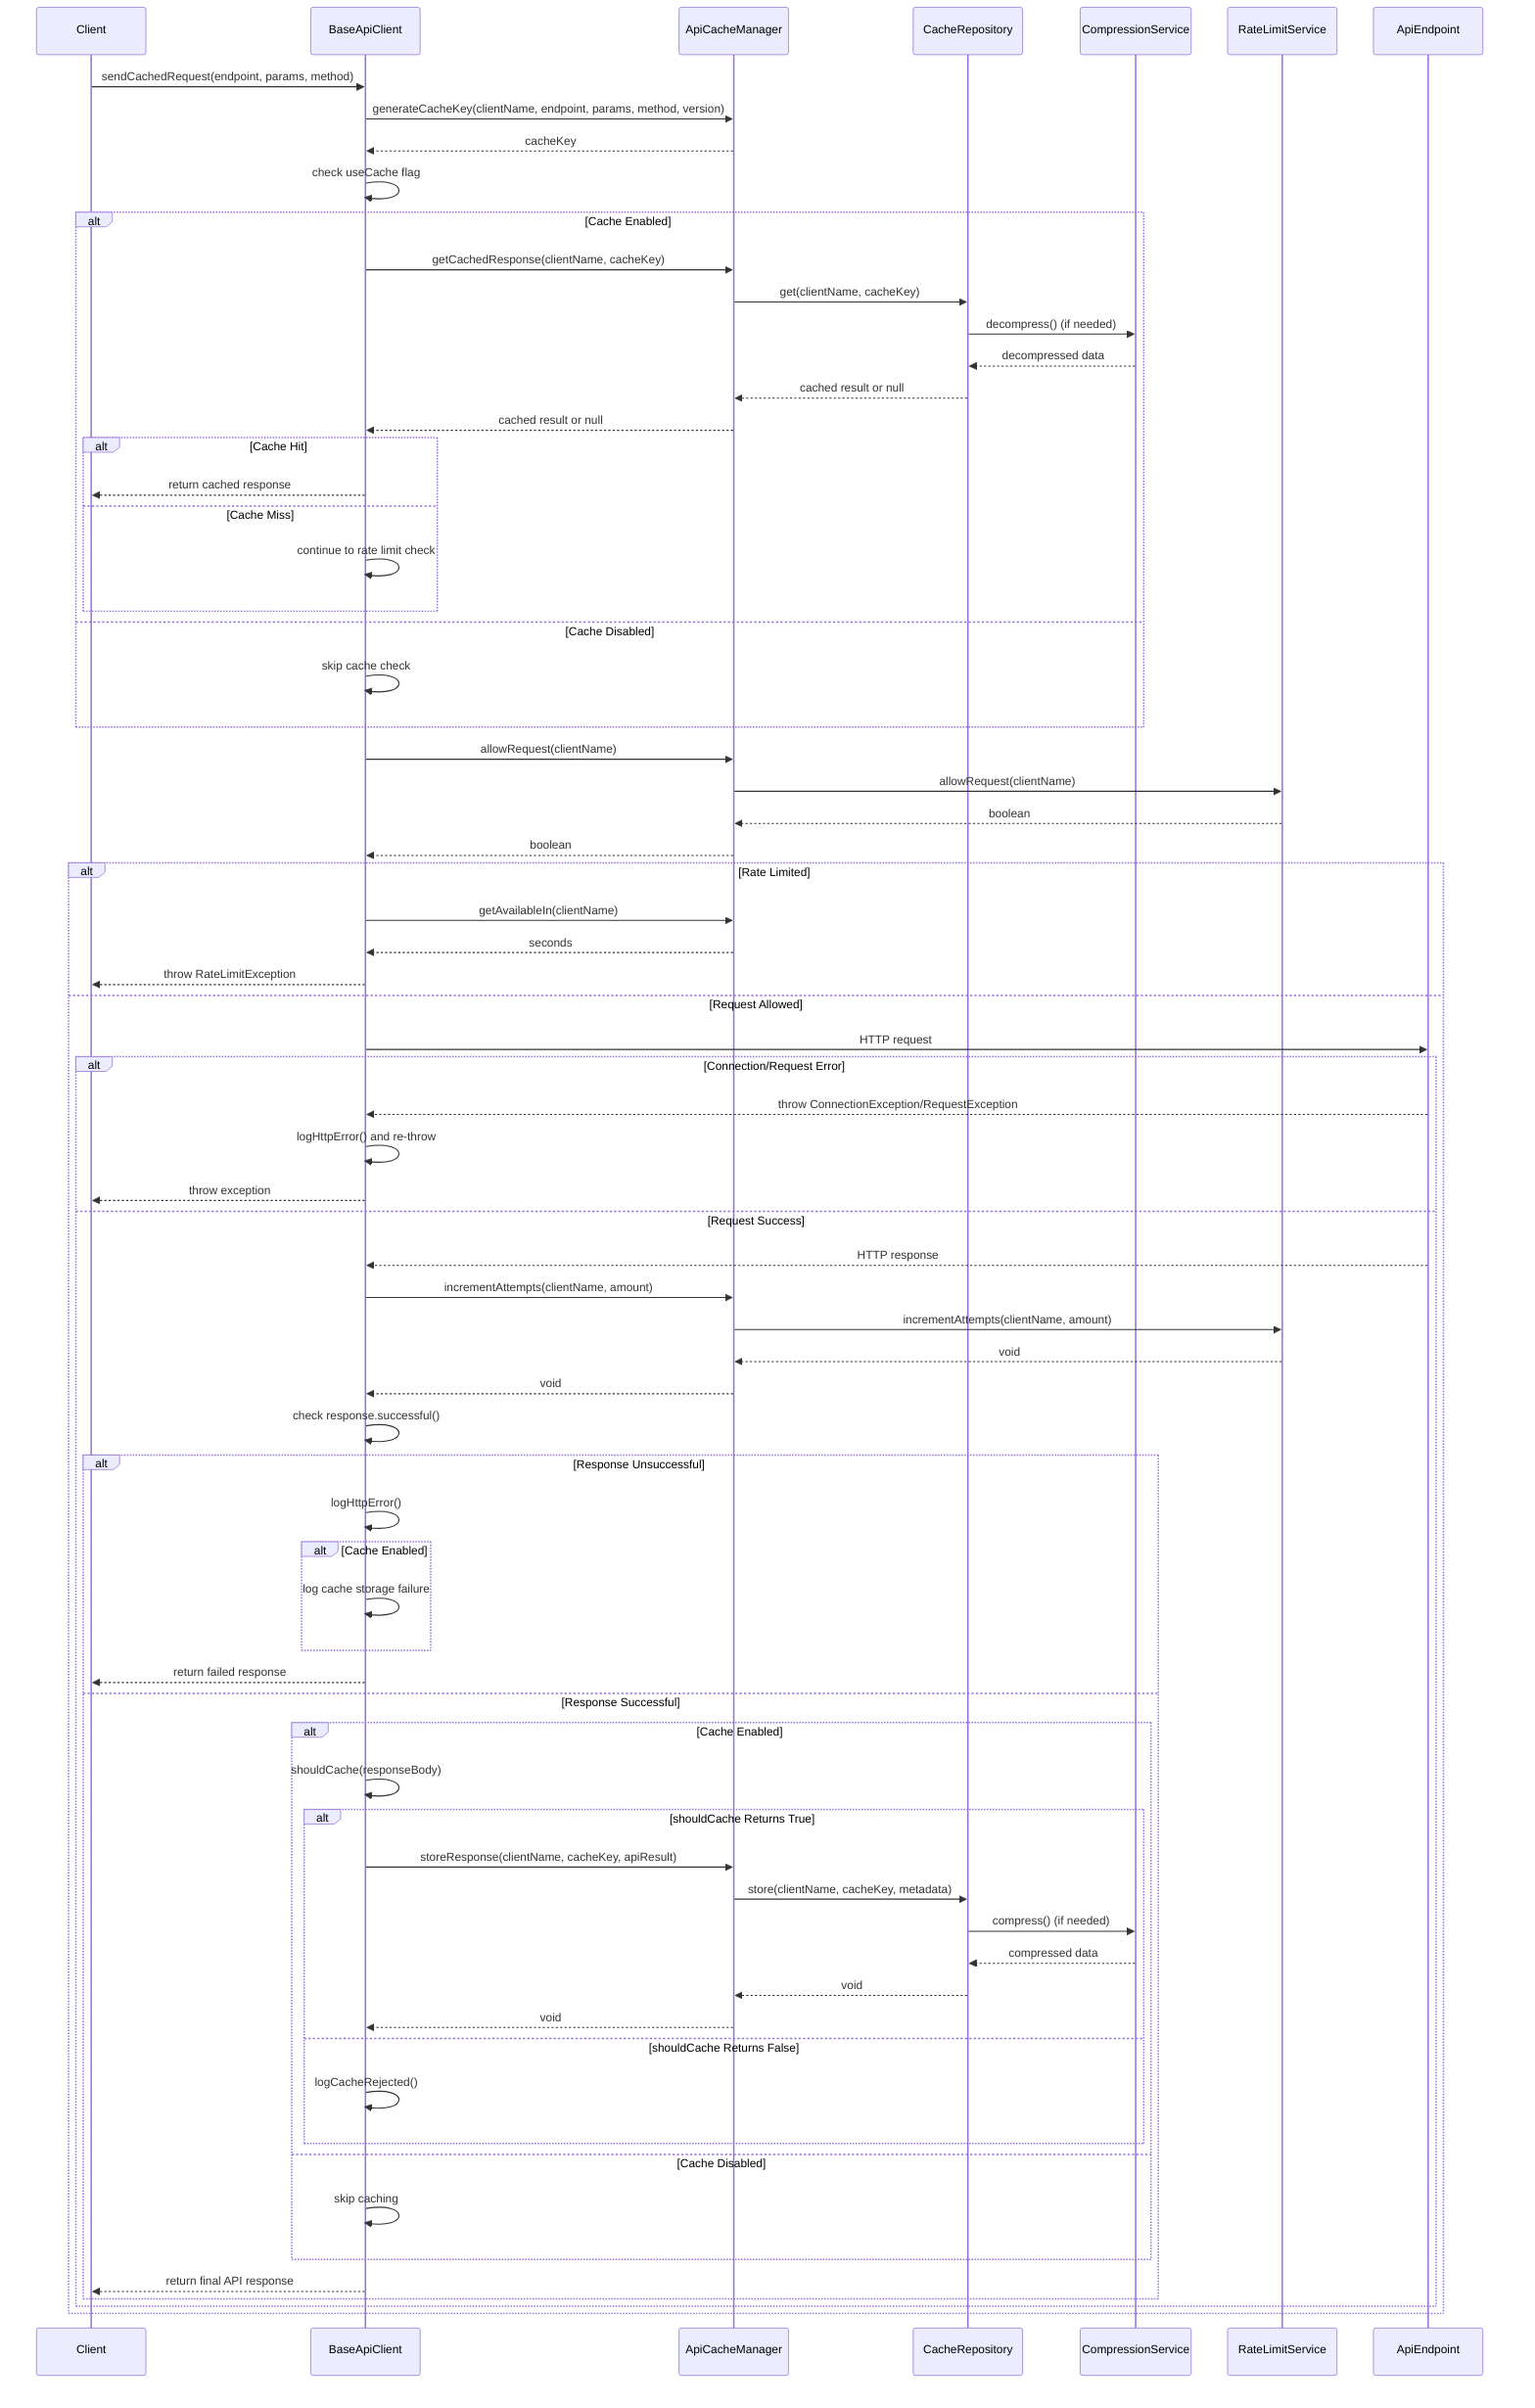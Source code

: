 sequenceDiagram
    participant Client
    participant BaseApiClient
    participant ApiCacheManager
    participant CacheRepository
    participant CompressionService
    participant RateLimitService
    participant ApiEndpoint
    
    %% 1) Client calls BaseApiClient
    Client->>BaseApiClient: sendCachedRequest(endpoint, params, method)

    %% 2) Generate cache key
    BaseApiClient->>ApiCacheManager: generateCacheKey(clientName, endpoint, params, method, version)
    ApiCacheManager-->>BaseApiClient: cacheKey

    %% 3) Check if caching is enabled
    BaseApiClient->>BaseApiClient: check useCache flag
    
    alt Cache Enabled
        %% 3A) Check cache
        BaseApiClient->>ApiCacheManager: getCachedResponse(clientName, cacheKey)
        ApiCacheManager->>CacheRepository: get(clientName, cacheKey)
        CacheRepository->>CompressionService: decompress() (if needed)
        CompressionService-->>CacheRepository: decompressed data
        CacheRepository-->>ApiCacheManager: cached result or null
        ApiCacheManager-->>BaseApiClient: cached result or null

        alt Cache Hit
            %% 3B) Cache hit: return cached immediately
            BaseApiClient-->>Client: return cached response
        else Cache Miss
            BaseApiClient->>BaseApiClient: continue to rate limit check
        end
    else Cache Disabled
        BaseApiClient->>BaseApiClient: skip cache check
    end

    %% 4) Check rate limit
    BaseApiClient->>ApiCacheManager: allowRequest(clientName)
    ApiCacheManager->>RateLimitService: allowRequest(clientName)
    RateLimitService-->>ApiCacheManager: boolean
    ApiCacheManager-->>BaseApiClient: boolean

    alt Rate Limited
        %% 4A) Rate limit triggered
        BaseApiClient->>ApiCacheManager: getAvailableIn(clientName)
        ApiCacheManager-->>BaseApiClient: seconds
        BaseApiClient-->>Client: throw RateLimitException
    else Request Allowed
        %% 4B) Make real API call with error handling
        BaseApiClient->>ApiEndpoint: HTTP request
        
        alt Connection/Request Error
            ApiEndpoint-->>BaseApiClient: throw ConnectionException/RequestException
            BaseApiClient->>BaseApiClient: logHttpError() and re-throw
            BaseApiClient-->>Client: throw exception
        else Request Success
            ApiEndpoint-->>BaseApiClient: HTTP response
            
            %% 5) Track rate limit usage (always happens after successful request)
            BaseApiClient->>ApiCacheManager: incrementAttempts(clientName, amount)
            ApiCacheManager->>RateLimitService: incrementAttempts(clientName, amount)
            RateLimitService-->>ApiCacheManager: void
            ApiCacheManager-->>BaseApiClient: void
            
            %% 6) Check response success
            BaseApiClient->>BaseApiClient: check response.successful()
            
            alt Response Unsuccessful
                BaseApiClient->>BaseApiClient: logHttpError()
                alt Cache Enabled
                    BaseApiClient->>BaseApiClient: log cache storage failure
                end
                BaseApiClient-->>Client: return failed response
            else Response Successful
                alt Cache Enabled
                    %% 7A) Validate if response should be cached
                    BaseApiClient->>BaseApiClient: shouldCache(responseBody)
                    
                    alt shouldCache Returns True
                        %% 7B) Cache the fresh response
                        BaseApiClient->>ApiCacheManager: storeResponse(clientName, cacheKey, apiResult)
                        ApiCacheManager->>CacheRepository: store(clientName, cacheKey, metadata)
                        CacheRepository->>CompressionService: compress() (if needed)
                        CompressionService-->>CacheRepository: compressed data
                        CacheRepository-->>ApiCacheManager: void
                        ApiCacheManager-->>BaseApiClient: void
                    else shouldCache Returns False
                        BaseApiClient->>BaseApiClient: logCacheRejected()
                    end
                else Cache Disabled
                    BaseApiClient->>BaseApiClient: skip caching
                end
                
                %% 8) Return result
                BaseApiClient-->>Client: return final API response
            end
        end
    end